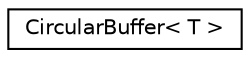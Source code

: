 digraph "Graphical Class Hierarchy"
{
  edge [fontname="Helvetica",fontsize="10",labelfontname="Helvetica",labelfontsize="10"];
  node [fontname="Helvetica",fontsize="10",shape=record];
  rankdir="LR";
  Node0 [label="CircularBuffer\< T \>",height=0.2,width=0.4,color="black", fillcolor="white", style="filled",URL="$d9/d1a/class_circular_buffer.html"];
}
